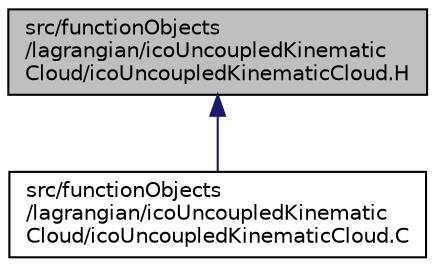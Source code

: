 digraph "src/functionObjects/lagrangian/icoUncoupledKinematicCloud/icoUncoupledKinematicCloud.H"
{
  bgcolor="transparent";
  edge [fontname="Helvetica",fontsize="10",labelfontname="Helvetica",labelfontsize="10"];
  node [fontname="Helvetica",fontsize="10",shape=record];
  Node1 [label="src/functionObjects\l/lagrangian/icoUncoupledKinematic\lCloud/icoUncoupledKinematicCloud.H",height=0.2,width=0.4,color="black", fillcolor="grey75", style="filled", fontcolor="black"];
  Node1 -> Node2 [dir="back",color="midnightblue",fontsize="10",style="solid",fontname="Helvetica"];
  Node2 [label="src/functionObjects\l/lagrangian/icoUncoupledKinematic\lCloud/icoUncoupledKinematicCloud.C",height=0.2,width=0.4,color="black",URL="$a06457.html"];
}
